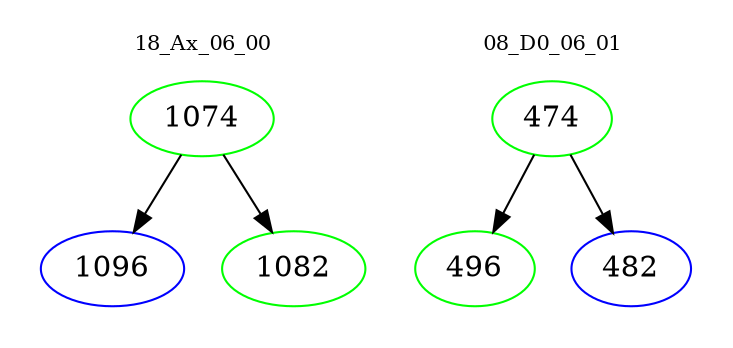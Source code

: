 digraph{
subgraph cluster_0 {
color = white
label = "18_Ax_06_00";
fontsize=10;
T0_1074 [label="1074", color="green"]
T0_1074 -> T0_1096 [color="black"]
T0_1096 [label="1096", color="blue"]
T0_1074 -> T0_1082 [color="black"]
T0_1082 [label="1082", color="green"]
}
subgraph cluster_1 {
color = white
label = "08_D0_06_01";
fontsize=10;
T1_474 [label="474", color="green"]
T1_474 -> T1_496 [color="black"]
T1_496 [label="496", color="green"]
T1_474 -> T1_482 [color="black"]
T1_482 [label="482", color="blue"]
}
}
